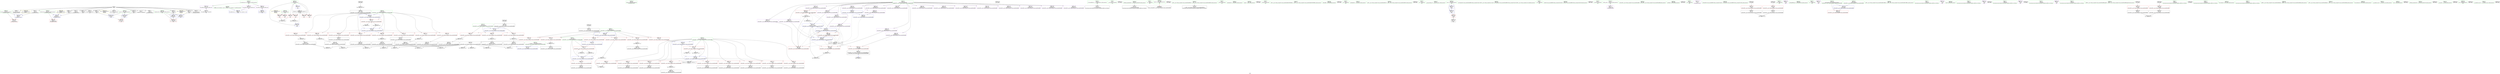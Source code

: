 digraph "SVFG" {
	label="SVFG";

	Node0x5625570595d0 [shape=record,color=grey,label="{NodeID: 0\nNullPtr}"];
	Node0x5625570595d0 -> Node0x562557076c60[style=solid];
	Node0x5625570595d0 -> Node0x562557076d60[style=solid];
	Node0x5625570595d0 -> Node0x562557076e30[style=solid];
	Node0x5625570595d0 -> Node0x562557076f00[style=solid];
	Node0x5625570595d0 -> Node0x562557076fd0[style=solid];
	Node0x5625570595d0 -> Node0x5625570770a0[style=solid];
	Node0x5625570595d0 -> Node0x562557077170[style=solid];
	Node0x5625570595d0 -> Node0x562557077240[style=solid];
	Node0x5625570595d0 -> Node0x562557077310[style=solid];
	Node0x5625570595d0 -> Node0x5625570773e0[style=solid];
	Node0x5625570595d0 -> Node0x5625570774b0[style=solid];
	Node0x5625570595d0 -> Node0x562557077580[style=solid];
	Node0x5625570595d0 -> Node0x562557077650[style=solid];
	Node0x5625570595d0 -> Node0x562557077720[style=solid];
	Node0x5625570595d0 -> Node0x562557078b90[style=solid];
	Node0x5625570783e0 [shape=record,color=red,label="{NodeID: 194\n369\<--327\n\<--N\nmain\n}"];
	Node0x5625570753c0 [shape=record,color=black,label="{NodeID: 111\n272\<--271\nidxprom64\<--\n_Z5solveNSt7__cxx1112basic_stringIcSt11char_traitsIcESaIcEEE\n}"];
	Node0x5625570753c0 -> Node0x562557088ee0[style=solid];
	Node0x5625570735d0 [shape=record,color=green,label="{NodeID: 28\n58\<--59\nref.tmp\<--ref.tmp_field_insensitive\n__cxx_global_var_init.1\n}"];
	Node0x562557079b30 [shape=record,color=blue,label="{NodeID: 222\n335\<--155\ni\<--\nmain\n}"];
	Node0x562557079b30 -> Node0x5625570943e0[style=dashed];
	Node0x56255707b5e0 [shape=record,color=purple,label="{NodeID: 139\n257\<--140\narrayidx55\<--vla\n_Z5solveNSt7__cxx1112basic_stringIcSt11char_traitsIcESaIcEEE\n}"];
	Node0x56255707b5e0 -> Node0x56255707ddb0[style=solid];
	Node0x562557075ef0 [shape=record,color=green,label="{NodeID: 56\n333\<--334\nehselector.slot\<--ehselector.slot_field_insensitive\nmain\n}"];
	Node0x562557075ef0 -> Node0x562557078580[style=solid];
	Node0x562557075ef0 -> Node0x562557079da0[style=solid];
	Node0x562557075ef0 -> Node0x562557079f40[style=solid];
	Node0x5625570aa190 [shape=record,color=black,label="{NodeID: 416\n370 = PHI()\n}"];
	Node0x562557087ce0 [shape=record,color=grey,label="{NodeID: 333\n226 = Binary(225, 155, )\n}"];
	Node0x562557087ce0 -> Node0x5625570897e0[style=solid];
	Node0x56255707cca0 [shape=record,color=red,label="{NodeID: 167\n241\<--119\n\<--i\n_Z5solveNSt7__cxx1112basic_stringIcSt11char_traitsIcESaIcEEE\n}"];
	Node0x56255707cca0 -> Node0x562557074ee0[style=solid];
	Node0x5625570777f0 [shape=record,color=black,label="{NodeID: 84\n9\<--8\n\<--_Z7welcomeB5cxx11\nCan only get source location for instruction, argument, global var or function.}"];
	Node0x56255706ff80 [shape=record,color=green,label="{NodeID: 1\n7\<--1\n__dso_handle\<--dummyObj\nGlob }"];
	Node0x5625570784b0 [shape=record,color=red,label="{NodeID: 195\n418\<--331\nexn\<--exn.slot\nmain\n}"];
	Node0x562557075490 [shape=record,color=black,label="{NodeID: 112\n276\<--275\nidxprom66\<--\n_Z5solveNSt7__cxx1112basic_stringIcSt11char_traitsIcESaIcEEE\n}"];
	Node0x5625570736a0 [shape=record,color=green,label="{NodeID: 29\n60\<--61\nexn.slot\<--exn.slot_field_insensitive\n__cxx_global_var_init.1\n}"];
	Node0x5625570736a0 -> Node0x56255707bed0[style=solid];
	Node0x5625570736a0 -> Node0x562557078c90[style=solid];
	Node0x562557079c00 [shape=record,color=blue,label="{NodeID: 223\n335\<--396\ni\<--inc\nmain\n}"];
	Node0x562557079c00 -> Node0x5625570943e0[style=dashed];
	Node0x56255707b6b0 [shape=record,color=purple,label="{NodeID: 140\n263\<--140\narrayidx58\<--vla\n_Z5solveNSt7__cxx1112basic_stringIcSt11char_traitsIcESaIcEEE\n}"];
	Node0x562557075fc0 [shape=record,color=green,label="{NodeID: 57\n335\<--336\ni\<--i_field_insensitive\nmain\n}"];
	Node0x562557075fc0 -> Node0x562557078650[style=solid];
	Node0x562557075fc0 -> Node0x562557078720[style=solid];
	Node0x562557075fc0 -> Node0x5625570787f0[style=solid];
	Node0x562557075fc0 -> Node0x5625570788c0[style=solid];
	Node0x562557075fc0 -> Node0x562557079b30[style=solid];
	Node0x562557075fc0 -> Node0x562557079c00[style=solid];
	Node0x5625570aa290 [shape=record,color=black,label="{NodeID: 417\n372 = PHI()\n}"];
	Node0x562557087e60 [shape=record,color=grey,label="{NodeID: 334\n260 = Binary(259, 155, )\n}"];
	Node0x562557087e60 -> Node0x562557075220[style=solid];
	Node0x56255707cd70 [shape=record,color=red,label="{NodeID: 168\n250\<--119\n\<--i\n_Z5solveNSt7__cxx1112basic_stringIcSt11char_traitsIcESaIcEEE\n}"];
	Node0x56255707cd70 -> Node0x562557087860[style=solid];
	Node0x5625570778f0 [shape=record,color=black,label="{NodeID: 85\n41\<--42\n\<--_ZNSt8ios_base4InitD1Ev\nCan only get source location for instruction, argument, global var or function.}"];
	Node0x56255706f020 [shape=record,color=green,label="{NodeID: 2\n11\<--1\n.str\<--dummyObj\nGlob }"];
	Node0x562557078580 [shape=record,color=red,label="{NodeID: 196\n419\<--333\nsel\<--ehselector.slot\nmain\n}"];
	Node0x562557075560 [shape=record,color=black,label="{NodeID: 113\n283\<--282\nidxprom71\<--add70\n_Z5solveNSt7__cxx1112basic_stringIcSt11char_traitsIcESaIcEEE\n}"];
	Node0x562557075560 -> Node0x5625570864e0[style=solid];
	Node0x562557073770 [shape=record,color=green,label="{NodeID: 30\n62\<--63\nehselector.slot\<--ehselector.slot_field_insensitive\n__cxx_global_var_init.1\n}"];
	Node0x562557073770 -> Node0x56255707bfa0[style=solid];
	Node0x562557073770 -> Node0x562557078d60[style=solid];
	Node0x562557079cd0 [shape=record,color=blue,label="{NodeID: 224\n331\<--400\nexn.slot\<--\nmain\n}"];
	Node0x562557079cd0 -> Node0x5625570784b0[style=dashed];
	Node0x56255707b780 [shape=record,color=purple,label="{NodeID: 141\n267\<--140\narrayidx61\<--vla\n_Z5solveNSt7__cxx1112basic_stringIcSt11char_traitsIcESaIcEEE\n}"];
	Node0x56255707b780 -> Node0x56255707de80[style=solid];
	Node0x562557076090 [shape=record,color=green,label="{NodeID: 58\n337\<--338\nagg.tmp\<--agg.tmp_field_insensitive\nmain\n|{<s0>32}}"];
	Node0x562557076090:s0 -> Node0x562556c96d00[style=solid,color=red];
	Node0x5625570aa390 [shape=record,color=black,label="{NodeID: 418\n373 = PHI()\n}"];
	Node0x562557087fe0 [shape=record,color=grey,label="{NodeID: 335\n154 = Binary(153, 155, )\n}"];
	Node0x562557087fe0 -> Node0x562557077d60[style=solid];
	Node0x56255707ce40 [shape=record,color=red,label="{NodeID: 169\n259\<--119\n\<--i\n_Z5solveNSt7__cxx1112basic_stringIcSt11char_traitsIcESaIcEEE\n}"];
	Node0x56255707ce40 -> Node0x562557087e60[style=solid];
	Node0x5625570779f0 [shape=record,color=black,label="{NodeID: 86\n75\<--76\n\<--_ZNSt7__cxx1112basic_stringIcSt11char_traitsIcESaIcEED1Ev\nCan only get source location for instruction, argument, global var or function.}"];
	Node0x562557067160 [shape=record,color=green,label="{NodeID: 3\n13\<--1\n_ZSt3cin\<--dummyObj\nGlob }"];
	Node0x562557078650 [shape=record,color=red,label="{NodeID: 197\n354\<--335\n\<--i\nmain\n}"];
	Node0x562557078650 -> Node0x562557089c60[style=solid];
	Node0x562557075630 [shape=record,color=black,label="{NodeID: 114\n287\<--286\nidxprom73\<--\n_Z5solveNSt7__cxx1112basic_stringIcSt11char_traitsIcESaIcEEE\n}"];
	Node0x562557073840 [shape=record,color=green,label="{NodeID: 31\n65\<--66\n_ZNSaIcEC1Ev\<--_ZNSaIcEC1Ev_field_insensitive\n}"];
	Node0x562557079da0 [shape=record,color=blue,label="{NodeID: 225\n333\<--402\nehselector.slot\<--\nmain\n}"];
	Node0x562557079da0 -> Node0x562557078580[style=dashed];
	Node0x56255707b850 [shape=record,color=purple,label="{NodeID: 142\n274\<--140\narrayidx65\<--vla\n_Z5solveNSt7__cxx1112basic_stringIcSt11char_traitsIcESaIcEEE\n}"];
	Node0x562557076160 [shape=record,color=green,label="{NodeID: 59\n341\<--342\n_Z4initv\<--_Z4initv_field_insensitive\n}"];
	Node0x5625570aa460 [shape=record,color=black,label="{NodeID: 419\n379 = PHI()\n}"];
	Node0x562557088160 [shape=record,color=grey,label="{NodeID: 336\n185 = Binary(184, 132, )\n}"];
	Node0x56255707cf10 [shape=record,color=red,label="{NodeID: 170\n271\<--119\n\<--i\n_Z5solveNSt7__cxx1112basic_stringIcSt11char_traitsIcESaIcEEE\n}"];
	Node0x56255707cf10 -> Node0x5625570753c0[style=solid];
	Node0x562557077af0 [shape=record,color=black,label="{NodeID: 87\n126\<--123\nconv\<--call\n_Z5solveNSt7__cxx1112basic_stringIcSt11char_traitsIcESaIcEEE\n}"];
	Node0x562557077af0 -> Node0x562557078e30[style=solid];
	Node0x562557067ff0 [shape=record,color=green,label="{NodeID: 4\n14\<--1\n_ZSt4cerr\<--dummyObj\nGlob }"];
	Node0x562557078720 [shape=record,color=red,label="{NodeID: 198\n363\<--335\n\<--i\nmain\n}"];
	Node0x562557075700 [shape=record,color=black,label="{NodeID: 115\n291\<--290\nidxprom75\<--\n_Z5solveNSt7__cxx1112basic_stringIcSt11char_traitsIcESaIcEEE\n}"];
	Node0x562557075700 -> Node0x562557088a60[style=solid];
	Node0x562557073940 [shape=record,color=green,label="{NodeID: 32\n69\<--70\n_ZNSt7__cxx1112basic_stringIcSt11char_traitsIcESaIcEEC1EPKcRKS3_\<--_ZNSt7__cxx1112basic_stringIcSt11char_traitsIcESaIcEEC1EPKcRKS3__field_insensitive\n}"];
	Node0x562557079e70 [shape=record,color=blue,label="{NodeID: 226\n331\<--406\nexn.slot\<--\nmain\n}"];
	Node0x562557079e70 -> Node0x5625570784b0[style=dashed];
	Node0x56255707b920 [shape=record,color=purple,label="{NodeID: 143\n277\<--140\narrayidx67\<--vla\n_Z5solveNSt7__cxx1112basic_stringIcSt11char_traitsIcESaIcEEE\n}"];
	Node0x56255707b920 -> Node0x5625570798c0[style=solid];
	Node0x562557076260 [shape=record,color=green,label="{NodeID: 60\n344\<--345\n_ZNSirsERi\<--_ZNSirsERi_field_insensitive\n}"];
	Node0x5625570aa590 [shape=record,color=black,label="{NodeID: 420\n381 = PHI()\n}"];
	Node0x5625570882e0 [shape=record,color=grey,label="{NodeID: 337\n183 = Binary(182, 155, )\n}"];
	Node0x5625570882e0 -> Node0x562557074790[style=solid];
	Node0x56255707cfe0 [shape=record,color=red,label="{NodeID: 171\n281\<--119\n\<--i\n_Z5solveNSt7__cxx1112basic_stringIcSt11char_traitsIcESaIcEEE\n}"];
	Node0x56255707cfe0 -> Node0x562557086660[style=solid];
	Node0x562557077bc0 [shape=record,color=black,label="{NodeID: 88\n129\<--128\nconv2\<--call1\n_Z5solveNSt7__cxx1112basic_stringIcSt11char_traitsIcESaIcEEE\n}"];
	Node0x562557077bc0 -> Node0x562557078f00[style=solid];
	Node0x562557059660 [shape=record,color=green,label="{NodeID: 5\n15\<--1\n.str.2\<--dummyObj\nGlob }"];
	Node0x5625570787f0 [shape=record,color=red,label="{NodeID: 199\n380\<--335\n\<--i\nmain\n}"];
	Node0x56255707a2a0 [shape=record,color=black,label="{NodeID: 116\n295\<--294\nidxprom77\<--\n_Z5solveNSt7__cxx1112basic_stringIcSt11char_traitsIcESaIcEEE\n}"];
	Node0x562557073a40 [shape=record,color=green,label="{NodeID: 33\n72\<--73\n_ZNSaIcED1Ev\<--_ZNSaIcED1Ev_field_insensitive\n}"];
	Node0x562557079f40 [shape=record,color=blue,label="{NodeID: 227\n333\<--408\nehselector.slot\<--\nmain\n}"];
	Node0x562557079f40 -> Node0x562557078580[style=dashed];
	Node0x56255707b9f0 [shape=record,color=purple,label="{NodeID: 144\n285\<--140\narrayidx72\<--vla\n_Z5solveNSt7__cxx1112basic_stringIcSt11char_traitsIcESaIcEEE\n}"];
	Node0x562557076360 [shape=record,color=green,label="{NodeID: 61\n347\<--348\n_ZNSt7__cxx1112basic_stringIcSt11char_traitsIcESaIcEEC1Ev\<--_ZNSt7__cxx1112basic_stringIcSt11char_traitsIcESaIcEEC1Ev_field_insensitive\n}"];
	Node0x5625570aa690 [shape=record,color=black,label="{NodeID: 421\n383 = PHI()\n}"];
	Node0x562557088460 [shape=record,color=grey,label="{NodeID: 338\n243 = Binary(242, 132, )\n}"];
	Node0x56255707d0b0 [shape=record,color=red,label="{NodeID: 172\n290\<--119\n\<--i\n_Z5solveNSt7__cxx1112basic_stringIcSt11char_traitsIcESaIcEEE\n}"];
	Node0x56255707d0b0 -> Node0x562557075700[style=solid];
	Node0x562557077c90 [shape=record,color=black,label="{NodeID: 89\n132\<--131\n\<--\n_Z5solveNSt7__cxx1112basic_stringIcSt11char_traitsIcESaIcEEE\n}"];
	Node0x562557077c90 -> Node0x5625570790a0[style=solid];
	Node0x562557077c90 -> Node0x5625570864e0[style=solid];
	Node0x562557077c90 -> Node0x562557086f60[style=solid];
	Node0x562557077c90 -> Node0x5625570873e0[style=solid];
	Node0x562557077c90 -> Node0x562557087560[style=solid];
	Node0x562557077c90 -> Node0x562557087b60[style=solid];
	Node0x562557077c90 -> Node0x562557088160[style=solid];
	Node0x562557077c90 -> Node0x562557088460[style=solid];
	Node0x562557077c90 -> Node0x562557088a60[style=solid];
	Node0x562557077c90 -> Node0x562557088be0[style=solid];
	Node0x562557077c90 -> Node0x562557088d60[style=solid];
	Node0x562557077c90 -> Node0x562557088ee0[style=solid];
	Node0x5625570596f0 [shape=record,color=green,label="{NodeID: 6\n17\<--1\n.str.3\<--dummyObj\nGlob }"];
	Node0x5625570788c0 [shape=record,color=red,label="{NodeID: 200\n395\<--335\n\<--i\nmain\n}"];
	Node0x5625570788c0 -> Node0x5625570867e0[style=solid];
	Node0x56255707a370 [shape=record,color=black,label="{NodeID: 117\n107\<--305\n_Z5solveNSt7__cxx1112basic_stringIcSt11char_traitsIcESaIcEEE_ret\<--\n_Z5solveNSt7__cxx1112basic_stringIcSt11char_traitsIcESaIcEEE\n|{<s0>32}}"];
	Node0x56255707a370:s0 -> Node0x5625570aa760[style=solid,color=blue];
	Node0x562557073b40 [shape=record,color=green,label="{NodeID: 34\n96\<--97\n__gxx_personality_v0\<--__gxx_personality_v0_field_insensitive\n}"];
	Node0x56255707a010 [shape=record,color=blue,label="{NodeID: 228\n325\<--151\nretval\<--\nmain\n}"];
	Node0x56255707a010 -> Node0x562557078240[style=dashed];
	Node0x56255707bac0 [shape=record,color=purple,label="{NodeID: 145\n288\<--140\narrayidx74\<--vla\n_Z5solveNSt7__cxx1112basic_stringIcSt11char_traitsIcESaIcEEE\n}"];
	Node0x56255707bac0 -> Node0x56255707df50[style=solid];
	Node0x562557076460 [shape=record,color=green,label="{NodeID: 62\n350\<--351\n_ZSt7getlineIcSt11char_traitsIcESaIcEERSt13basic_istreamIT_T0_ES7_RNSt7__cxx1112basic_stringIS4_S5_T1_EE\<--_ZSt7getlineIcSt11char_traitsIcESaIcEERSt13basic_istreamIT_T0_ES7_RNSt7__cxx1112basic_stringIS4_S5_T1_EE_field_insensitive\n}"];
	Node0x5625570aa760 [shape=record,color=black,label="{NodeID: 422\n387 = PHI(107, )\n}"];
	Node0x5625570885e0 [shape=record,color=grey,label="{NodeID: 339\n165 = Binary(164, 155, )\n}"];
	Node0x5625570885e0 -> Node0x562557077f00[style=solid];
	Node0x56255707d180 [shape=record,color=red,label="{NodeID: 173\n207\<--121\n\<--j26\n_Z5solveNSt7__cxx1112basic_stringIcSt11char_traitsIcESaIcEEE\n}"];
	Node0x56255707d180 -> Node0x5625570876e0[style=solid];
	Node0x56255707d180 -> Node0x562557089960[style=solid];
	Node0x562557077d60 [shape=record,color=black,label="{NodeID: 90\n156\<--154\nidxprom\<--sub\n_Z5solveNSt7__cxx1112basic_stringIcSt11char_traitsIcESaIcEEE\n}"];
	Node0x562557077d60 -> Node0x5625570873e0[style=solid];
	Node0x562557066f80 [shape=record,color=green,label="{NodeID: 7\n19\<--1\n.str.4\<--dummyObj\nGlob }"];
	Node0x562557078990 [shape=record,color=blue,label="{NodeID: 201\n455\<--29\nllvm.global_ctors_0\<--\nGlob }"];
	Node0x56255707a440 [shape=record,color=black,label="{NodeID: 118\n324\<--414\nmain_ret\<--\nmain\n}"];
	Node0x562557073c40 [shape=record,color=green,label="{NodeID: 35\n76\<--102\n_ZNSt7__cxx1112basic_stringIcSt11char_traitsIcESaIcEED1Ev\<--_ZNSt7__cxx1112basic_stringIcSt11char_traitsIcESaIcEED1Ev_field_insensitive\n}"];
	Node0x562557073c40 -> Node0x5625570779f0[style=solid];
	Node0x56255707bb90 [shape=record,color=purple,label="{NodeID: 146\n293\<--140\narrayidx76\<--vla\n_Z5solveNSt7__cxx1112basic_stringIcSt11char_traitsIcESaIcEEE\n}"];
	Node0x562557076560 [shape=record,color=green,label="{NodeID: 63\n361\<--362\n_ZStlsISt11char_traitsIcEERSt13basic_ostreamIcT_ES5_PKc\<--_ZStlsISt11char_traitsIcEERSt13basic_ostreamIcT_ES5_PKc_field_insensitive\n}"];
	Node0x5625570aa920 [shape=record,color=black,label="{NodeID: 423\n389 = PHI()\n}"];
	Node0x562557088760 [shape=record,color=grey,label="{NodeID: 340\n173 = Binary(172, 155, )\n}"];
	Node0x562557088760 -> Node0x5625570780a0[style=solid];
	Node0x56255707d250 [shape=record,color=red,label="{NodeID: 174\n217\<--121\n\<--j26\n_Z5solveNSt7__cxx1112basic_stringIcSt11char_traitsIcESaIcEEE\n}"];
	Node0x56255707d250 -> Node0x562557074ba0[style=solid];
	Node0x562557077e30 [shape=record,color=black,label="{NodeID: 91\n160\<--159\nidxprom3\<--\n_Z5solveNSt7__cxx1112basic_stringIcSt11char_traitsIcESaIcEEE\n}"];
	Node0x562557067010 [shape=record,color=green,label="{NodeID: 8\n21\<--1\n_ZSt4cout\<--dummyObj\nGlob }"];
	Node0x5625570984e0 [shape=record,color=black,label="{NodeID: 368\nMR_18V_2 = PHI(MR_18V_5, MR_18V_1, )\npts\{122 \}\n}"];
	Node0x5625570984e0 -> Node0x562557079650[style=dashed];
	Node0x562557078a90 [shape=record,color=blue,label="{NodeID: 202\n456\<--30\nllvm.global_ctors_1\<--_GLOBAL__sub_I_vexorian_2_1.cpp\nGlob }"];
	Node0x56255707a510 [shape=record,color=purple,label="{NodeID: 119\n39\<--4\n\<--_ZStL8__ioinit\n__cxx_global_var_init\n}"];
	Node0x562557073d40 [shape=record,color=green,label="{NodeID: 36\n105\<--106\n_Z5solveNSt7__cxx1112basic_stringIcSt11char_traitsIcESaIcEEE\<--_Z5solveNSt7__cxx1112basic_stringIcSt11char_traitsIcESaIcEEE_field_insensitive\n}"];
	Node0x56255707bc60 [shape=record,color=purple,label="{NodeID: 147\n296\<--140\narrayidx78\<--vla\n_Z5solveNSt7__cxx1112basic_stringIcSt11char_traitsIcESaIcEEE\n}"];
	Node0x56255707bc60 -> Node0x562557079990[style=solid];
	Node0x562557076660 [shape=record,color=green,label="{NodeID: 64\n365\<--366\n_ZNSolsEi\<--_ZNSolsEi_field_insensitive\n}"];
	Node0x5625570aa9f0 [shape=record,color=black,label="{NodeID: 424\n393 = PHI()\n}"];
	Node0x5625570888e0 [shape=record,color=grey,label="{NodeID: 341\n265 = Binary(264, 155, )\n}"];
	Node0x5625570888e0 -> Node0x5625570752f0[style=solid];
	Node0x56255707d320 [shape=record,color=red,label="{NodeID: 175\n224\<--121\n\<--j26\n_Z5solveNSt7__cxx1112basic_stringIcSt11char_traitsIcESaIcEEE\n}"];
	Node0x56255707d320 -> Node0x5625570897e0[style=solid];
	Node0x562557077f00 [shape=record,color=black,label="{NodeID: 92\n166\<--165\nconv6\<--sub5\n_Z5solveNSt7__cxx1112basic_stringIcSt11char_traitsIcESaIcEEE\n}"];
	Node0x56255706fe20 [shape=record,color=green,label="{NodeID: 9\n22\<--1\n.str.5\<--dummyObj\nGlob }"];
	Node0x5625570989e0 [shape=record,color=black,label="{NodeID: 369\nMR_20V_6 = PHI(MR_20V_7, MR_20V_5, )\npts\{141 \}\n}"];
	Node0x5625570989e0 -> Node0x56255707dce0[style=dashed];
	Node0x5625570989e0 -> Node0x56255707ddb0[style=dashed];
	Node0x5625570989e0 -> Node0x56255707de80[style=dashed];
	Node0x5625570989e0 -> Node0x56255707df50[style=dashed];
	Node0x5625570989e0 -> Node0x56255707e020[style=dashed];
	Node0x5625570989e0 -> Node0x5625570797f0[style=dashed];
	Node0x5625570989e0 -> Node0x5625570798c0[style=dashed];
	Node0x5625570989e0 -> Node0x562557079990[style=dashed];
	Node0x5625570989e0 -> Node0x5625570989e0[style=dashed];
	Node0x562557078b90 [shape=record,color=blue, style = dotted,label="{NodeID: 203\n457\<--3\nllvm.global_ctors_2\<--dummyVal\nGlob }"];
	Node0x56255707a5e0 [shape=record,color=purple,label="{NodeID: 120\n67\<--11\n\<--.str\n__cxx_global_var_init.1\n}"];
	Node0x562557073e40 [shape=record,color=green,label="{NodeID: 37\n109\<--110\nn\<--n_field_insensitive\n_Z5solveNSt7__cxx1112basic_stringIcSt11char_traitsIcESaIcEEE\n}"];
	Node0x562557073e40 -> Node0x56255707c070[style=solid];
	Node0x562557073e40 -> Node0x56255707c140[style=solid];
	Node0x562557073e40 -> Node0x56255707c210[style=solid];
	Node0x562557073e40 -> Node0x56255707c2e0[style=solid];
	Node0x562557073e40 -> Node0x56255707c3b0[style=solid];
	Node0x562557073e40 -> Node0x56255707c480[style=solid];
	Node0x562557073e40 -> Node0x562557078e30[style=solid];
	Node0x56255707bd30 [shape=record,color=purple,label="{NodeID: 148\n303\<--140\narrayidx82\<--vla\n_Z5solveNSt7__cxx1112basic_stringIcSt11char_traitsIcESaIcEEE\n}"];
	Node0x562557076760 [shape=record,color=green,label="{NodeID: 65\n374\<--375\n_ZSt4endlIcSt11char_traitsIcEERSt13basic_ostreamIT_T0_ES6_\<--_ZSt4endlIcSt11char_traitsIcEERSt13basic_ostreamIT_T0_ES6__field_insensitive\n}"];
	Node0x562557088a60 [shape=record,color=grey,label="{NodeID: 342\n292 = Binary(291, 132, )\n}"];
	Node0x56255707d3f0 [shape=record,color=red,label="{NodeID: 176\n234\<--121\n\<--j26\n_Z5solveNSt7__cxx1112basic_stringIcSt11char_traitsIcESaIcEEE\n}"];
	Node0x56255707d3f0 -> Node0x562557074e10[style=solid];
	Node0x562557077fd0 [shape=record,color=black,label="{NodeID: 93\n171\<--170\nconv8\<--\n_Z5solveNSt7__cxx1112basic_stringIcSt11char_traitsIcESaIcEEE\n}"];
	Node0x562557077fd0 -> Node0x562557089ae0[style=solid];
	Node0x56255706feb0 [shape=record,color=green,label="{NodeID: 10\n24\<--1\n.str.6\<--dummyObj\nGlob }"];
	Node0x562557078c90 [shape=record,color=blue,label="{NodeID: 204\n60\<--79\nexn.slot\<--\n__cxx_global_var_init.1\n}"];
	Node0x562557078c90 -> Node0x56255707bed0[style=dashed];
	Node0x56255707a6b0 [shape=record,color=purple,label="{NodeID: 121\n359\<--15\n\<--.str.2\nmain\n}"];
	Node0x562557073f10 [shape=record,color=green,label="{NodeID: 38\n111\<--112\nt\<--t_field_insensitive\n_Z5solveNSt7__cxx1112basic_stringIcSt11char_traitsIcESaIcEEE\n}"];
	Node0x562557073f10 -> Node0x56255707c550[style=solid];
	Node0x562557073f10 -> Node0x56255707c620[style=solid];
	Node0x562557073f10 -> Node0x56255707c6f0[style=solid];
	Node0x562557073f10 -> Node0x562557078f00[style=solid];
	Node0x56255707be00 [shape=record,color=purple,label="{NodeID: 149\n304\<--140\narrayidx83\<--vla\n_Z5solveNSt7__cxx1112basic_stringIcSt11char_traitsIcESaIcEEE\n}"];
	Node0x56255707be00 -> Node0x56255707e020[style=solid];
	Node0x562557076860 [shape=record,color=green,label="{NodeID: 66\n376\<--377\n_ZNSolsEPFRSoS_E\<--_ZNSolsEPFRSoS_E_field_insensitive\n}"];
	Node0x562557088be0 [shape=record,color=grey,label="{NodeID: 343\n262 = Binary(261, 132, )\n}"];
	Node0x56255707d4c0 [shape=record,color=red,label="{NodeID: 177\n245\<--121\n\<--j26\n_Z5solveNSt7__cxx1112basic_stringIcSt11char_traitsIcESaIcEEE\n}"];
	Node0x56255707d4c0 -> Node0x562557074fb0[style=solid];
	Node0x5625570780a0 [shape=record,color=black,label="{NodeID: 94\n174\<--173\nconv10\<--sub9\n_Z5solveNSt7__cxx1112basic_stringIcSt11char_traitsIcESaIcEEE\n}"];
	Node0x562557067280 [shape=record,color=green,label="{NodeID: 11\n26\<--1\n.str.7\<--dummyObj\nGlob }"];
	Node0x562557078d60 [shape=record,color=blue,label="{NodeID: 205\n62\<--81\nehselector.slot\<--\n__cxx_global_var_init.1\n}"];
	Node0x562557078d60 -> Node0x56255707bfa0[style=dashed];
	Node0x56255707a780 [shape=record,color=purple,label="{NodeID: 122\n367\<--17\n\<--.str.3\nmain\n}"];
	Node0x562557073fe0 [shape=record,color=green,label="{NodeID: 39\n113\<--114\nsaved_stack\<--saved_stack_field_insensitive\n_Z5solveNSt7__cxx1112basic_stringIcSt11char_traitsIcESaIcEEE\n}"];
	Node0x562557073fe0 -> Node0x56255707c7c0[style=solid];
	Node0x562557073fe0 -> Node0x562557078fd0[style=solid];
	Node0x56255707bed0 [shape=record,color=red,label="{NodeID: 150\n85\<--60\nexn\<--exn.slot\n__cxx_global_var_init.1\n}"];
	Node0x562557076960 [shape=record,color=green,label="{NodeID: 67\n385\<--386\n_ZNSt7__cxx1112basic_stringIcSt11char_traitsIcESaIcEEC1ERKS4_\<--_ZNSt7__cxx1112basic_stringIcSt11char_traitsIcESaIcEEC1ERKS4__field_insensitive\n}"];
	Node0x562557088d60 [shape=record,color=grey,label="{NodeID: 344\n301 = Binary(302, 132, )\n}"];
	Node0x56255707d590 [shape=record,color=red,label="{NodeID: 178\n255\<--121\n\<--j26\n_Z5solveNSt7__cxx1112basic_stringIcSt11char_traitsIcESaIcEEE\n}"];
	Node0x56255707d590 -> Node0x562557075150[style=solid];
	Node0x562557078170 [shape=record,color=black,label="{NodeID: 95\n179\<--178\nconv12\<--\n_Z5solveNSt7__cxx1112basic_stringIcSt11char_traitsIcESaIcEEE\n}"];
	Node0x562557078170 -> Node0x562557089ae0[style=solid];
	Node0x5625570700a0 [shape=record,color=green,label="{NodeID: 12\n29\<--1\n\<--dummyObj\nCan only get source location for instruction, argument, global var or function.}"];
	Node0x562557078e30 [shape=record,color=blue,label="{NodeID: 206\n109\<--126\nn\<--conv\n_Z5solveNSt7__cxx1112basic_stringIcSt11char_traitsIcESaIcEEE\n}"];
	Node0x562557078e30 -> Node0x56255707c070[style=dashed];
	Node0x562557078e30 -> Node0x56255707c140[style=dashed];
	Node0x562557078e30 -> Node0x56255707c210[style=dashed];
	Node0x562557078e30 -> Node0x56255707c2e0[style=dashed];
	Node0x562557078e30 -> Node0x56255707c3b0[style=dashed];
	Node0x562557078e30 -> Node0x56255707c480[style=dashed];
	Node0x56255707a850 [shape=record,color=purple,label="{NodeID: 123\n371\<--19\n\<--.str.4\nmain\n}"];
	Node0x5625570740b0 [shape=record,color=green,label="{NodeID: 40\n115\<--116\n__vla_expr\<--__vla_expr_field_insensitive\n_Z5solveNSt7__cxx1112basic_stringIcSt11char_traitsIcESaIcEEE\n}"];
	Node0x5625570740b0 -> Node0x5625570790a0[style=solid];
	Node0x562556c96d00 [shape=record,color=black,label="{NodeID: 400\n108 = PHI(337, )\n0th arg _Z5solveNSt7__cxx1112basic_stringIcSt11char_traitsIcESaIcEEE }"];
	Node0x5625570864e0 [shape=record,color=grey,label="{NodeID: 317\n284 = Binary(283, 132, )\n}"];
	Node0x56255707bfa0 [shape=record,color=red,label="{NodeID: 151\n86\<--62\nsel\<--ehselector.slot\n__cxx_global_var_init.1\n}"];
	Node0x562557076a60 [shape=record,color=green,label="{NodeID: 68\n390\<--391\nprintf\<--printf_field_insensitive\n}"];
	Node0x562557088ee0 [shape=record,color=grey,label="{NodeID: 345\n273 = Binary(272, 132, )\n}"];
	Node0x56255707d660 [shape=record,color=red,label="{NodeID: 179\n264\<--121\n\<--j26\n_Z5solveNSt7__cxx1112basic_stringIcSt11char_traitsIcESaIcEEE\n}"];
	Node0x56255707d660 -> Node0x5625570888e0[style=solid];
	Node0x562557074790 [shape=record,color=black,label="{NodeID: 96\n184\<--183\nidxprom14\<--sub13\n_Z5solveNSt7__cxx1112basic_stringIcSt11char_traitsIcESaIcEEE\n}"];
	Node0x562557074790 -> Node0x562557088160[style=solid];
	Node0x562557070170 [shape=record,color=green,label="{NodeID: 13\n139\<--1\n\<--dummyObj\nCan only get source location for instruction, argument, global var or function.}"];
	Node0x562557078f00 [shape=record,color=blue,label="{NodeID: 207\n111\<--129\nt\<--conv2\n_Z5solveNSt7__cxx1112basic_stringIcSt11char_traitsIcESaIcEEE\n}"];
	Node0x562557078f00 -> Node0x56255707c550[style=dashed];
	Node0x562557078f00 -> Node0x56255707c620[style=dashed];
	Node0x562557078f00 -> Node0x56255707c6f0[style=dashed];
	Node0x56255707a920 [shape=record,color=purple,label="{NodeID: 124\n378\<--22\n\<--.str.5\nmain\n}"];
	Node0x562557074180 [shape=record,color=green,label="{NodeID: 41\n117\<--118\nj\<--j_field_insensitive\n_Z5solveNSt7__cxx1112basic_stringIcSt11char_traitsIcESaIcEEE\n}"];
	Node0x562557074180 -> Node0x56255707c890[style=solid];
	Node0x562557074180 -> Node0x56255707c960[style=solid];
	Node0x562557074180 -> Node0x562557079170[style=solid];
	Node0x562557074180 -> Node0x562557079240[style=solid];
	Node0x5625570a9230 [shape=record,color=black,label="{NodeID: 401\n343 = PHI()\n}"];
	Node0x562557086660 [shape=record,color=grey,label="{NodeID: 318\n282 = Binary(281, 155, )\n}"];
	Node0x562557086660 -> Node0x562557075560[style=solid];
	Node0x56255707c070 [shape=record,color=red,label="{NodeID: 152\n131\<--109\n\<--n\n_Z5solveNSt7__cxx1112basic_stringIcSt11char_traitsIcESaIcEEE\n}"];
	Node0x56255707c070 -> Node0x562557077c90[style=solid];
	Node0x562557076b60 [shape=record,color=green,label="{NodeID: 69\n30\<--450\n_GLOBAL__sub_I_vexorian_2_1.cpp\<--_GLOBAL__sub_I_vexorian_2_1.cpp_field_insensitive\n}"];
	Node0x562557076b60 -> Node0x562557078a90[style=solid];
	Node0x562557089060 [shape=record,color=grey,label="{NodeID: 346\n269 = Binary(258, 268, )\n}"];
	Node0x562557089060 -> Node0x5625570891e0[style=solid];
	Node0x56255707d730 [shape=record,color=red,label="{NodeID: 180\n275\<--121\n\<--j26\n_Z5solveNSt7__cxx1112basic_stringIcSt11char_traitsIcESaIcEEE\n}"];
	Node0x56255707d730 -> Node0x562557075490[style=solid];
	Node0x562557074860 [shape=record,color=black,label="{NodeID: 97\n189\<--188\nidxprom17\<--sub16\n_Z5solveNSt7__cxx1112basic_stringIcSt11char_traitsIcESaIcEEE\n}"];
	Node0x56255706f540 [shape=record,color=green,label="{NodeID: 14\n148\<--1\n\<--dummyObj\nCan only get source location for instruction, argument, global var or function.}"];
	Node0x562557078fd0 [shape=record,color=blue,label="{NodeID: 208\n113\<--133\nsaved_stack\<--\n_Z5solveNSt7__cxx1112basic_stringIcSt11char_traitsIcESaIcEEE\n}"];
	Node0x562557078fd0 -> Node0x56255707c7c0[style=dashed];
	Node0x56255707a9f0 [shape=record,color=purple,label="{NodeID: 125\n382\<--24\n\<--.str.6\nmain\n}"];
	Node0x562557074250 [shape=record,color=green,label="{NodeID: 42\n119\<--120\ni\<--i_field_insensitive\n_Z5solveNSt7__cxx1112basic_stringIcSt11char_traitsIcESaIcEEE\n}"];
	Node0x562557074250 -> Node0x56255707ca30[style=solid];
	Node0x562557074250 -> Node0x56255707cb00[style=solid];
	Node0x562557074250 -> Node0x56255707cbd0[style=solid];
	Node0x562557074250 -> Node0x56255707cca0[style=solid];
	Node0x562557074250 -> Node0x56255707cd70[style=solid];
	Node0x562557074250 -> Node0x56255707ce40[style=solid];
	Node0x562557074250 -> Node0x56255707cf10[style=solid];
	Node0x562557074250 -> Node0x56255707cfe0[style=solid];
	Node0x562557074250 -> Node0x56255707d0b0[style=solid];
	Node0x562557074250 -> Node0x5625570794b0[style=solid];
	Node0x562557074250 -> Node0x562557079580[style=solid];
	Node0x5625570a9330 [shape=record,color=black,label="{NodeID: 402\n74 = PHI()\n}"];
	Node0x5625570867e0 [shape=record,color=grey,label="{NodeID: 319\n396 = Binary(395, 155, )\n}"];
	Node0x5625570867e0 -> Node0x562557079c00[style=solid];
	Node0x56255707c140 [shape=record,color=red,label="{NodeID: 153\n143\<--109\n\<--n\n_Z5solveNSt7__cxx1112basic_stringIcSt11char_traitsIcESaIcEEE\n}"];
	Node0x56255707c140 -> Node0x562557079170[style=solid];
	Node0x562557076c60 [shape=record,color=black,label="{NodeID: 70\n2\<--3\ndummyVal\<--dummyVal\n}"];
	Node0x5625570891e0 [shape=record,color=grey,label="{NodeID: 347\n270 = Binary(269, 240, )\n}"];
	Node0x5625570891e0 -> Node0x5625570798c0[style=solid];
	Node0x56255707d800 [shape=record,color=red,label="{NodeID: 181\n286\<--121\n\<--j26\n_Z5solveNSt7__cxx1112basic_stringIcSt11char_traitsIcESaIcEEE\n}"];
	Node0x56255707d800 -> Node0x562557075630[style=solid];
	Node0x562557074930 [shape=record,color=black,label="{NodeID: 98\n196\<--194\nconv21\<--sub20\n_Z5solveNSt7__cxx1112basic_stringIcSt11char_traitsIcESaIcEEE\n}"];
	Node0x562557074930 -> Node0x5625570794b0[style=solid];
	Node0x56255706f610 [shape=record,color=green,label="{NodeID: 15\n151\<--1\n\<--dummyObj\nCan only get source location for instruction, argument, global var or function.}"];
	Node0x5625570790a0 [shape=record,color=blue,label="{NodeID: 209\n115\<--132\n__vla_expr\<--\n_Z5solveNSt7__cxx1112basic_stringIcSt11char_traitsIcESaIcEEE\n}"];
	Node0x56255707aac0 [shape=record,color=purple,label="{NodeID: 126\n388\<--26\n\<--.str.7\nmain\n}"];
	Node0x562557074320 [shape=record,color=green,label="{NodeID: 43\n121\<--122\nj26\<--j26_field_insensitive\n_Z5solveNSt7__cxx1112basic_stringIcSt11char_traitsIcESaIcEEE\n}"];
	Node0x562557074320 -> Node0x56255707d180[style=solid];
	Node0x562557074320 -> Node0x56255707d250[style=solid];
	Node0x562557074320 -> Node0x56255707d320[style=solid];
	Node0x562557074320 -> Node0x56255707d3f0[style=solid];
	Node0x562557074320 -> Node0x56255707d4c0[style=solid];
	Node0x562557074320 -> Node0x56255707d590[style=solid];
	Node0x562557074320 -> Node0x56255707d660[style=solid];
	Node0x562557074320 -> Node0x56255707d730[style=solid];
	Node0x562557074320 -> Node0x56255707d800[style=solid];
	Node0x562557074320 -> Node0x56255707d8d0[style=solid];
	Node0x562557074320 -> Node0x562557079650[style=solid];
	Node0x562557074320 -> Node0x562557079720[style=solid];
	Node0x5625570a9430 [shape=record,color=black,label="{NodeID: 403\n167 = PHI()\n}"];
	Node0x5625570a9430 -> Node0x56255707d9a0[style=solid];
	Node0x562557086960 [shape=record,color=grey,label="{NodeID: 320\n188 = Binary(187, 155, )\n}"];
	Node0x562557086960 -> Node0x562557074860[style=solid];
	Node0x56255707c210 [shape=record,color=red,label="{NodeID: 154\n172\<--109\n\<--n\n_Z5solveNSt7__cxx1112basic_stringIcSt11char_traitsIcESaIcEEE\n}"];
	Node0x56255707c210 -> Node0x562557088760[style=solid];
	Node0x562557076d60 [shape=record,color=black,label="{NodeID: 71\n78\<--3\n\<--dummyVal\n__cxx_global_var_init.1\n}"];
	Node0x562557089360 [shape=record,color=grey,label="{NodeID: 348\n150 = cmp(146, 151, )\n}"];
	Node0x56255707d8d0 [shape=record,color=red,label="{NodeID: 182\n294\<--121\n\<--j26\n_Z5solveNSt7__cxx1112basic_stringIcSt11char_traitsIcESaIcEEE\n}"];
	Node0x56255707d8d0 -> Node0x56255707a2a0[style=solid];
	Node0x562557074a00 [shape=record,color=black,label="{NodeID: 99\n213\<--212\nconv31\<--\n_Z5solveNSt7__cxx1112basic_stringIcSt11char_traitsIcESaIcEEE\n}"];
	Node0x56255706f6e0 [shape=record,color=green,label="{NodeID: 16\n155\<--1\n\<--dummyObj\nCan only get source location for instruction, argument, global var or function.}"];
	Node0x562557079170 [shape=record,color=blue,label="{NodeID: 210\n117\<--143\nj\<--\n_Z5solveNSt7__cxx1112basic_stringIcSt11char_traitsIcESaIcEEE\n}"];
	Node0x562557079170 -> Node0x56255707c890[style=dashed];
	Node0x562557079170 -> Node0x562557079240[style=dashed];
	Node0x56255707ab90 [shape=record,color=purple,label="{NodeID: 127\n455\<--28\nllvm.global_ctors_0\<--llvm.global_ctors\nGlob }"];
	Node0x56255707ab90 -> Node0x562557078990[style=solid];
	Node0x5625570743f0 [shape=record,color=green,label="{NodeID: 44\n124\<--125\n_ZNKSt7__cxx1112basic_stringIcSt11char_traitsIcESaIcEE6lengthEv\<--_ZNKSt7__cxx1112basic_stringIcSt11char_traitsIcESaIcEE6lengthEv_field_insensitive\n}"];
	Node0x5625570a9590 [shape=record,color=black,label="{NodeID: 404\n175 = PHI()\n}"];
	Node0x5625570a9590 -> Node0x56255707da70[style=solid];
	Node0x562557086ae0 [shape=record,color=grey,label="{NodeID: 321\n194 = Binary(193, 195, )\n}"];
	Node0x562557086ae0 -> Node0x562557074930[style=solid];
	Node0x56255707c2e0 [shape=record,color=red,label="{NodeID: 155\n187\<--109\n\<--n\n_Z5solveNSt7__cxx1112basic_stringIcSt11char_traitsIcESaIcEEE\n}"];
	Node0x56255707c2e0 -> Node0x562557086960[style=solid];
	Node0x562557076e30 [shape=record,color=black,label="{NodeID: 72\n79\<--3\n\<--dummyVal\n__cxx_global_var_init.1\n}"];
	Node0x562557076e30 -> Node0x562557078c90[style=solid];
	Node0x5625570894e0 [shape=record,color=grey,label="{NodeID: 349\n222 = cmp(216, 221, )\n}"];
	Node0x56255707d9a0 [shape=record,color=red,label="{NodeID: 183\n170\<--167\n\<--call7\n_Z5solveNSt7__cxx1112basic_stringIcSt11char_traitsIcESaIcEEE\n}"];
	Node0x56255707d9a0 -> Node0x562557077fd0[style=solid];
	Node0x562557074ad0 [shape=record,color=black,label="{NodeID: 100\n216\<--215\nconv33\<--\n_Z5solveNSt7__cxx1112basic_stringIcSt11char_traitsIcESaIcEEE\n}"];
	Node0x562557074ad0 -> Node0x5625570894e0[style=solid];
	Node0x562557066bc0 [shape=record,color=green,label="{NodeID: 17\n195\<--1\n\<--dummyObj\nCan only get source location for instruction, argument, global var or function.}"];
	Node0x562557079240 [shape=record,color=blue,label="{NodeID: 211\n117\<--147\nj\<--dec\n_Z5solveNSt7__cxx1112basic_stringIcSt11char_traitsIcESaIcEEE\n}"];
	Node0x562557079240 -> Node0x56255707c890[style=dashed];
	Node0x562557079240 -> Node0x56255707c960[style=dashed];
	Node0x562557079240 -> Node0x562557079240[style=dashed];
	Node0x56255707ac90 [shape=record,color=purple,label="{NodeID: 128\n456\<--28\nllvm.global_ctors_1\<--llvm.global_ctors\nGlob }"];
	Node0x56255707ac90 -> Node0x562557078a90[style=solid];
	Node0x5625570744f0 [shape=record,color=green,label="{NodeID: 45\n133\<--134\n\<--field_insensitive\n_Z5solveNSt7__cxx1112basic_stringIcSt11char_traitsIcESaIcEEE\n}"];
	Node0x5625570744f0 -> Node0x562557078fd0[style=solid];
	Node0x5625570a9690 [shape=record,color=black,label="{NodeID: 405\n40 = PHI()\n}"];
	Node0x562557086c60 [shape=record,color=grey,label="{NodeID: 322\n147 = Binary(146, 148, )\n}"];
	Node0x562557086c60 -> Node0x562557079240[style=solid];
	Node0x56255707c3b0 [shape=record,color=red,label="{NodeID: 156\n204\<--109\n\<--n\n_Z5solveNSt7__cxx1112basic_stringIcSt11char_traitsIcESaIcEEE\n}"];
	Node0x56255707c3b0 -> Node0x562557079650[style=solid];
	Node0x562557076f00 [shape=record,color=black,label="{NodeID: 73\n81\<--3\n\<--dummyVal\n__cxx_global_var_init.1\n}"];
	Node0x562557076f00 -> Node0x562557078d60[style=solid];
	Node0x562557089660 [shape=record,color=grey,label="{NodeID: 350\n202 = cmp(199, 151, )\n}"];
	Node0x56255707da70 [shape=record,color=red,label="{NodeID: 184\n178\<--175\n\<--call11\n_Z5solveNSt7__cxx1112basic_stringIcSt11char_traitsIcESaIcEEE\n}"];
	Node0x56255707da70 -> Node0x562557078170[style=solid];
	Node0x562557074ba0 [shape=record,color=black,label="{NodeID: 101\n218\<--217\nconv34\<--\n_Z5solveNSt7__cxx1112basic_stringIcSt11char_traitsIcESaIcEEE\n}"];
	Node0x562557066c90 [shape=record,color=green,label="{NodeID: 18\n240\<--1\n\<--dummyObj\nCan only get source location for instruction, argument, global var or function.}"];
	Node0x56255709a6d0 [shape=record,color=yellow,style=double,label="{NodeID: 378\n24V_1 = ENCHI(MR_24V_0)\npts\{328 \}\nFun[main]}"];
	Node0x56255709a6d0 -> Node0x562557078310[style=dashed];
	Node0x56255709a6d0 -> Node0x5625570783e0[style=dashed];
	Node0x562557079310 [shape=record,color=blue,label="{NodeID: 212\n161\<--151\narrayidx4\<--\n_Z5solveNSt7__cxx1112basic_stringIcSt11char_traitsIcESaIcEEE\n}"];
	Node0x562557079310 -> Node0x562557079310[style=dashed];
	Node0x562557079310 -> Node0x5625570793e0[style=dashed];
	Node0x562557079310 -> Node0x5625570989e0[style=dashed];
	Node0x56255707ad90 [shape=record,color=purple,label="{NodeID: 129\n457\<--28\nllvm.global_ctors_2\<--llvm.global_ctors\nGlob }"];
	Node0x56255707ad90 -> Node0x562557078b90[style=solid];
	Node0x5625570745c0 [shape=record,color=green,label="{NodeID: 46\n135\<--136\nllvm.stacksave\<--llvm.stacksave_field_insensitive\n}"];
	Node0x5625570a9760 [shape=record,color=black,label="{NodeID: 406\n219 = PHI()\n}"];
	Node0x5625570a9760 -> Node0x56255707dc10[style=solid];
	Node0x562557086de0 [shape=record,color=grey,label="{NodeID: 323\n200 = Binary(199, 148, )\n}"];
	Node0x562557086de0 -> Node0x562557079580[style=solid];
	Node0x56255707c480 [shape=record,color=red,label="{NodeID: 157\n225\<--109\n\<--n\n_Z5solveNSt7__cxx1112basic_stringIcSt11char_traitsIcESaIcEEE\n}"];
	Node0x56255707c480 -> Node0x562557087ce0[style=solid];
	Node0x562557076fd0 [shape=record,color=black,label="{NodeID: 74\n87\<--3\nlpad.val\<--dummyVal\n__cxx_global_var_init.1\n}"];
	Node0x5625570897e0 [shape=record,color=grey,label="{NodeID: 351\n227 = cmp(224, 226, )\n}"];
	Node0x56255707db40 [shape=record,color=red,label="{NodeID: 185\n215\<--214\n\<--call32\n_Z5solveNSt7__cxx1112basic_stringIcSt11char_traitsIcESaIcEEE\n}"];
	Node0x56255707db40 -> Node0x562557074ad0[style=solid];
	Node0x562557074c70 [shape=record,color=black,label="{NodeID: 102\n221\<--220\nconv36\<--\n_Z5solveNSt7__cxx1112basic_stringIcSt11char_traitsIcESaIcEEE\n}"];
	Node0x562557074c70 -> Node0x5625570894e0[style=solid];
	Node0x562557066d60 [shape=record,color=green,label="{NodeID: 19\n302\<--1\n\<--dummyObj\nCan only get source location for instruction, argument, global var or function.}"];
	Node0x56255709a7e0 [shape=record,color=yellow,style=double,label="{NodeID: 379\n26V_1 = ENCHI(MR_26V_0)\npts\{332 \}\nFun[main]}"];
	Node0x56255709a7e0 -> Node0x562557079cd0[style=dashed];
	Node0x56255709a7e0 -> Node0x562557079e70[style=dashed];
	Node0x5625570793e0 [shape=record,color=blue,label="{NodeID: 213\n190\<--155\narrayidx18\<--\n_Z5solveNSt7__cxx1112basic_stringIcSt11char_traitsIcESaIcEEE\n}"];
	Node0x5625570793e0 -> Node0x5625570989e0[style=dashed];
	Node0x56255707ae90 [shape=record,color=purple,label="{NodeID: 130\n158\<--140\narrayidx\<--vla\n_Z5solveNSt7__cxx1112basic_stringIcSt11char_traitsIcESaIcEEE\n}"];
	Node0x5625570746c0 [shape=record,color=green,label="{NodeID: 47\n140\<--141\nvla\<--vla_field_insensitive\n_Z5solveNSt7__cxx1112basic_stringIcSt11char_traitsIcESaIcEEE\n}"];
	Node0x5625570746c0 -> Node0x56255707ae90[style=solid];
	Node0x5625570746c0 -> Node0x56255707af60[style=solid];
	Node0x5625570746c0 -> Node0x56255707b030[style=solid];
	Node0x5625570746c0 -> Node0x56255707b100[style=solid];
	Node0x5625570746c0 -> Node0x56255707b1d0[style=solid];
	Node0x5625570746c0 -> Node0x56255707b2a0[style=solid];
	Node0x5625570746c0 -> Node0x56255707b370[style=solid];
	Node0x5625570746c0 -> Node0x56255707b440[style=solid];
	Node0x5625570746c0 -> Node0x56255707b510[style=solid];
	Node0x5625570746c0 -> Node0x56255707b5e0[style=solid];
	Node0x5625570746c0 -> Node0x56255707b6b0[style=solid];
	Node0x5625570746c0 -> Node0x56255707b780[style=solid];
	Node0x5625570746c0 -> Node0x56255707b850[style=solid];
	Node0x5625570746c0 -> Node0x56255707b920[style=solid];
	Node0x5625570746c0 -> Node0x56255707b9f0[style=solid];
	Node0x5625570746c0 -> Node0x56255707bac0[style=solid];
	Node0x5625570746c0 -> Node0x56255707bb90[style=solid];
	Node0x5625570746c0 -> Node0x56255707bc60[style=solid];
	Node0x5625570746c0 -> Node0x56255707bd30[style=solid];
	Node0x5625570746c0 -> Node0x56255707be00[style=solid];
	Node0x5625570a9890 [shape=record,color=black,label="{NodeID: 407\n123 = PHI()\n}"];
	Node0x5625570a9890 -> Node0x562557077af0[style=solid];
	Node0x562557086f60 [shape=record,color=grey,label="{NodeID: 324\n138 = Binary(139, 132, )\n}"];
	Node0x56255707c550 [shape=record,color=red,label="{NodeID: 158\n153\<--111\n\<--t\n_Z5solveNSt7__cxx1112basic_stringIcSt11char_traitsIcESaIcEEE\n}"];
	Node0x56255707c550 -> Node0x562557087fe0[style=solid];
	Node0x5625570770a0 [shape=record,color=black,label="{NodeID: 75\n88\<--3\nlpad.val1\<--dummyVal\n__cxx_global_var_init.1\n}"];
	Node0x562557089960 [shape=record,color=grey,label="{NodeID: 352\n210 = cmp(207, 151, )\n}"];
	Node0x56255707dc10 [shape=record,color=red,label="{NodeID: 186\n220\<--219\n\<--call35\n_Z5solveNSt7__cxx1112basic_stringIcSt11char_traitsIcESaIcEEE\n}"];
	Node0x56255707dc10 -> Node0x562557074c70[style=solid];
	Node0x562557074d40 [shape=record,color=black,label="{NodeID: 103\n231\<--230\nidxprom42\<--add\n_Z5solveNSt7__cxx1112basic_stringIcSt11char_traitsIcESaIcEEE\n}"];
	Node0x562557074d40 -> Node0x562557087b60[style=solid];
	Node0x562557072f60 [shape=record,color=green,label="{NodeID: 20\n4\<--6\n_ZStL8__ioinit\<--_ZStL8__ioinit_field_insensitive\nGlob }"];
	Node0x562557072f60 -> Node0x56255707a510[style=solid];
	Node0x56255709a8c0 [shape=record,color=yellow,style=double,label="{NodeID: 380\n28V_1 = ENCHI(MR_28V_0)\npts\{334 \}\nFun[main]}"];
	Node0x56255709a8c0 -> Node0x562557079da0[style=dashed];
	Node0x56255709a8c0 -> Node0x562557079f40[style=dashed];
	Node0x5625570794b0 [shape=record,color=blue,label="{NodeID: 214\n119\<--196\ni\<--conv21\n_Z5solveNSt7__cxx1112basic_stringIcSt11char_traitsIcESaIcEEE\n}"];
	Node0x5625570794b0 -> Node0x56255707ca30[style=dashed];
	Node0x5625570794b0 -> Node0x562557079580[style=dashed];
	Node0x56255707af60 [shape=record,color=purple,label="{NodeID: 131\n161\<--140\narrayidx4\<--vla\n_Z5solveNSt7__cxx1112basic_stringIcSt11char_traitsIcESaIcEEE\n}"];
	Node0x56255707af60 -> Node0x562557079310[style=solid];
	Node0x5625570757b0 [shape=record,color=green,label="{NodeID: 48\n168\<--169\n_ZNKSt7__cxx1112basic_stringIcSt11char_traitsIcESaIcEEixEm\<--_ZNKSt7__cxx1112basic_stringIcSt11char_traitsIcESaIcEEixEm_field_insensitive\n}"];
	Node0x5625570a9990 [shape=record,color=black,label="{NodeID: 408\n128 = PHI()\n}"];
	Node0x5625570a9990 -> Node0x562557077bc0[style=solid];
	Node0x5625570870e0 [shape=record,color=grey,label="{NodeID: 325\n238 = Binary(237, 155, )\n}"];
	Node0x5625570870e0 -> Node0x562557087260[style=solid];
	Node0x56255707c620 [shape=record,color=red,label="{NodeID: 159\n164\<--111\n\<--t\n_Z5solveNSt7__cxx1112basic_stringIcSt11char_traitsIcESaIcEEE\n}"];
	Node0x56255707c620 -> Node0x5625570885e0[style=solid];
	Node0x562557077170 [shape=record,color=black,label="{NodeID: 76\n399\<--3\n\<--dummyVal\nmain\n}"];
	Node0x562557089ae0 [shape=record,color=grey,label="{NodeID: 353\n180 = cmp(171, 179, )\n}"];
	Node0x56255707dce0 [shape=record,color=red,label="{NodeID: 187\n237\<--236\n\<--arrayidx45\n_Z5solveNSt7__cxx1112basic_stringIcSt11char_traitsIcESaIcEEE\n}"];
	Node0x56255707dce0 -> Node0x5625570870e0[style=solid];
	Node0x562557074e10 [shape=record,color=black,label="{NodeID: 104\n235\<--234\nidxprom44\<--\n_Z5solveNSt7__cxx1112basic_stringIcSt11char_traitsIcESaIcEEE\n}"];
	Node0x562557072ff0 [shape=record,color=green,label="{NodeID: 21\n8\<--10\n_Z7welcomeB5cxx11\<--_Z7welcomeB5cxx11_field_insensitive\nGlob }"];
	Node0x562557072ff0 -> Node0x5625570777f0[style=solid];
	Node0x562557079580 [shape=record,color=blue,label="{NodeID: 215\n119\<--200\ni\<--dec23\n_Z5solveNSt7__cxx1112basic_stringIcSt11char_traitsIcESaIcEEE\n}"];
	Node0x562557079580 -> Node0x56255707ca30[style=dashed];
	Node0x562557079580 -> Node0x56255707cb00[style=dashed];
	Node0x562557079580 -> Node0x56255707cbd0[style=dashed];
	Node0x562557079580 -> Node0x56255707cca0[style=dashed];
	Node0x562557079580 -> Node0x56255707cd70[style=dashed];
	Node0x562557079580 -> Node0x56255707ce40[style=dashed];
	Node0x562557079580 -> Node0x56255707cf10[style=dashed];
	Node0x562557079580 -> Node0x56255707cfe0[style=dashed];
	Node0x562557079580 -> Node0x56255707d0b0[style=dashed];
	Node0x562557079580 -> Node0x562557079580[style=dashed];
	Node0x56255707b030 [shape=record,color=purple,label="{NodeID: 132\n186\<--140\narrayidx15\<--vla\n_Z5solveNSt7__cxx1112basic_stringIcSt11char_traitsIcESaIcEEE\n}"];
	Node0x5625570758b0 [shape=record,color=green,label="{NodeID: 49\n176\<--177\n_ZNSt7__cxx1112basic_stringIcSt11char_traitsIcESaIcEEixEm\<--_ZNSt7__cxx1112basic_stringIcSt11char_traitsIcESaIcEEixEm_field_insensitive\n}"];
	Node0x5625570a9a90 [shape=record,color=black,label="{NodeID: 409\n193 = PHI()\n}"];
	Node0x5625570a9a90 -> Node0x562557086ae0[style=solid];
	Node0x562557087260 [shape=record,color=grey,label="{NodeID: 326\n239 = Binary(238, 240, )\n}"];
	Node0x562557087260 -> Node0x5625570797f0[style=solid];
	Node0x56255707c6f0 [shape=record,color=red,label="{NodeID: 160\n182\<--111\n\<--t\n_Z5solveNSt7__cxx1112basic_stringIcSt11char_traitsIcESaIcEEE\n}"];
	Node0x56255707c6f0 -> Node0x5625570882e0[style=solid];
	Node0x562557077240 [shape=record,color=black,label="{NodeID: 77\n400\<--3\n\<--dummyVal\nmain\n}"];
	Node0x562557077240 -> Node0x562557079cd0[style=solid];
	Node0x562557089c60 [shape=record,color=grey,label="{NodeID: 354\n356 = cmp(354, 355, )\n}"];
	Node0x56255707ddb0 [shape=record,color=red,label="{NodeID: 188\n258\<--257\n\<--arrayidx55\n_Z5solveNSt7__cxx1112basic_stringIcSt11char_traitsIcESaIcEEE\n}"];
	Node0x56255707ddb0 -> Node0x562557089060[style=solid];
	Node0x562557074ee0 [shape=record,color=black,label="{NodeID: 105\n242\<--241\nidxprom47\<--\n_Z5solveNSt7__cxx1112basic_stringIcSt11char_traitsIcESaIcEEE\n}"];
	Node0x562557074ee0 -> Node0x562557088460[style=solid];
	Node0x562557073080 [shape=record,color=green,label="{NodeID: 22\n28\<--32\nllvm.global_ctors\<--llvm.global_ctors_field_insensitive\nGlob }"];
	Node0x562557073080 -> Node0x56255707ab90[style=solid];
	Node0x562557073080 -> Node0x56255707ac90[style=solid];
	Node0x562557073080 -> Node0x56255707ad90[style=solid];
	Node0x562557079650 [shape=record,color=blue,label="{NodeID: 216\n121\<--204\nj26\<--\n_Z5solveNSt7__cxx1112basic_stringIcSt11char_traitsIcESaIcEEE\n}"];
	Node0x562557079650 -> Node0x56255707d180[style=dashed];
	Node0x562557079650 -> Node0x562557079720[style=dashed];
	Node0x56255707b100 [shape=record,color=purple,label="{NodeID: 133\n190\<--140\narrayidx18\<--vla\n_Z5solveNSt7__cxx1112basic_stringIcSt11char_traitsIcESaIcEEE\n}"];
	Node0x56255707b100 -> Node0x5625570793e0[style=solid];
	Node0x5625570759b0 [shape=record,color=green,label="{NodeID: 50\n308\<--309\nllvm.stackrestore\<--llvm.stackrestore_field_insensitive\n}"];
	Node0x5625570a9b90 [shape=record,color=black,label="{NodeID: 410\n214 = PHI()\n}"];
	Node0x5625570a9b90 -> Node0x56255707db40[style=solid];
	Node0x5625570873e0 [shape=record,color=grey,label="{NodeID: 327\n157 = Binary(156, 132, )\n}"];
	Node0x56255707c7c0 [shape=record,color=red,label="{NodeID: 161\n306\<--113\n\<--saved_stack\n_Z5solveNSt7__cxx1112basic_stringIcSt11char_traitsIcESaIcEEE\n}"];
	Node0x562557077310 [shape=record,color=black,label="{NodeID: 78\n402\<--3\n\<--dummyVal\nmain\n}"];
	Node0x562557077310 -> Node0x562557079da0[style=solid];
	Node0x5625570943e0 [shape=record,color=black,label="{NodeID: 355\nMR_30V_3 = PHI(MR_30V_4, MR_30V_2, )\npts\{336 \}\n}"];
	Node0x5625570943e0 -> Node0x562557078650[style=dashed];
	Node0x5625570943e0 -> Node0x562557078720[style=dashed];
	Node0x5625570943e0 -> Node0x5625570787f0[style=dashed];
	Node0x5625570943e0 -> Node0x5625570788c0[style=dashed];
	Node0x5625570943e0 -> Node0x562557079c00[style=dashed];
	Node0x56255707de80 [shape=record,color=red,label="{NodeID: 189\n268\<--267\n\<--arrayidx61\n_Z5solveNSt7__cxx1112basic_stringIcSt11char_traitsIcESaIcEEE\n}"];
	Node0x56255707de80 -> Node0x562557089060[style=solid];
	Node0x562557074fb0 [shape=record,color=black,label="{NodeID: 106\n246\<--245\nidxprom49\<--\n_Z5solveNSt7__cxx1112basic_stringIcSt11char_traitsIcESaIcEEE\n}"];
	Node0x562557073110 [shape=record,color=green,label="{NodeID: 23\n33\<--34\n__cxx_global_var_init\<--__cxx_global_var_init_field_insensitive\n}"];
	Node0x56255709ab60 [shape=record,color=yellow,style=double,label="{NodeID: 383\n2V_1 = ENCHI(MR_2V_0)\npts\{61 \}\nFun[__cxx_global_var_init.1]}"];
	Node0x56255709ab60 -> Node0x562557078c90[style=dashed];
	Node0x562557079720 [shape=record,color=blue,label="{NodeID: 217\n121\<--208\nj26\<--dec28\n_Z5solveNSt7__cxx1112basic_stringIcSt11char_traitsIcESaIcEEE\n}"];
	Node0x562557079720 -> Node0x56255707d180[style=dashed];
	Node0x562557079720 -> Node0x56255707d250[style=dashed];
	Node0x562557079720 -> Node0x56255707d320[style=dashed];
	Node0x562557079720 -> Node0x56255707d3f0[style=dashed];
	Node0x562557079720 -> Node0x56255707d4c0[style=dashed];
	Node0x562557079720 -> Node0x56255707d590[style=dashed];
	Node0x562557079720 -> Node0x56255707d660[style=dashed];
	Node0x562557079720 -> Node0x56255707d730[style=dashed];
	Node0x562557079720 -> Node0x56255707d800[style=dashed];
	Node0x562557079720 -> Node0x56255707d8d0[style=dashed];
	Node0x562557079720 -> Node0x562557079720[style=dashed];
	Node0x562557079720 -> Node0x5625570984e0[style=dashed];
	Node0x56255707b1d0 [shape=record,color=purple,label="{NodeID: 134\n233\<--140\narrayidx43\<--vla\n_Z5solveNSt7__cxx1112basic_stringIcSt11char_traitsIcESaIcEEE\n}"];
	Node0x562557075ab0 [shape=record,color=green,label="{NodeID: 51\n322\<--323\nmain\<--main_field_insensitive\n}"];
	Node0x5625570a9c90 [shape=record,color=black,label="{NodeID: 411\n349 = PHI()\n}"];
	Node0x562557087560 [shape=record,color=grey,label="{NodeID: 328\n253 = Binary(252, 132, )\n}"];
	Node0x56255707c890 [shape=record,color=red,label="{NodeID: 162\n146\<--117\n\<--j\n_Z5solveNSt7__cxx1112basic_stringIcSt11char_traitsIcESaIcEEE\n}"];
	Node0x56255707c890 -> Node0x562557086c60[style=solid];
	Node0x56255707c890 -> Node0x562557089360[style=solid];
	Node0x5625570773e0 [shape=record,color=black,label="{NodeID: 79\n405\<--3\n\<--dummyVal\nmain\n}"];
	Node0x56255707df50 [shape=record,color=red,label="{NodeID: 190\n289\<--288\n\<--arrayidx74\n_Z5solveNSt7__cxx1112basic_stringIcSt11char_traitsIcESaIcEEE\n}"];
	Node0x56255707df50 -> Node0x562557079990[style=solid];
	Node0x562557075080 [shape=record,color=black,label="{NodeID: 107\n252\<--251\nidxprom52\<--add51\n_Z5solveNSt7__cxx1112basic_stringIcSt11char_traitsIcESaIcEEE\n}"];
	Node0x562557075080 -> Node0x562557087560[style=solid];
	Node0x5625570731d0 [shape=record,color=green,label="{NodeID: 24\n37\<--38\n_ZNSt8ios_base4InitC1Ev\<--_ZNSt8ios_base4InitC1Ev_field_insensitive\n}"];
	Node0x56255707e120 [shape=record,color=yellow,style=double,label="{NodeID: 384\n4V_1 = ENCHI(MR_4V_0)\npts\{63 \}\nFun[__cxx_global_var_init.1]}"];
	Node0x56255707e120 -> Node0x562557078d60[style=dashed];
	Node0x5625570797f0 [shape=record,color=blue,label="{NodeID: 218\n247\<--239\narrayidx50\<--rem\n_Z5solveNSt7__cxx1112basic_stringIcSt11char_traitsIcESaIcEEE\n}"];
	Node0x5625570797f0 -> Node0x56255707dce0[style=dashed];
	Node0x5625570797f0 -> Node0x56255707ddb0[style=dashed];
	Node0x5625570797f0 -> Node0x56255707de80[style=dashed];
	Node0x5625570797f0 -> Node0x56255707df50[style=dashed];
	Node0x5625570797f0 -> Node0x5625570797f0[style=dashed];
	Node0x5625570797f0 -> Node0x5625570798c0[style=dashed];
	Node0x5625570797f0 -> Node0x562557079990[style=dashed];
	Node0x5625570797f0 -> Node0x5625570989e0[style=dashed];
	Node0x56255707b2a0 [shape=record,color=purple,label="{NodeID: 135\n236\<--140\narrayidx45\<--vla\n_Z5solveNSt7__cxx1112basic_stringIcSt11char_traitsIcESaIcEEE\n}"];
	Node0x56255707b2a0 -> Node0x56255707dce0[style=solid];
	Node0x562557075bb0 [shape=record,color=green,label="{NodeID: 52\n325\<--326\nretval\<--retval_field_insensitive\nmain\n}"];
	Node0x562557075bb0 -> Node0x562557078240[style=solid];
	Node0x562557075bb0 -> Node0x562557079a60[style=solid];
	Node0x562557075bb0 -> Node0x56255707a010[style=solid];
	Node0x5625570a9d60 [shape=record,color=black,label="{NodeID: 412\n358 = PHI()\n}"];
	Node0x5625570876e0 [shape=record,color=grey,label="{NodeID: 329\n208 = Binary(207, 148, )\n}"];
	Node0x5625570876e0 -> Node0x562557079720[style=solid];
	Node0x56255707c960 [shape=record,color=red,label="{NodeID: 163\n159\<--117\n\<--j\n_Z5solveNSt7__cxx1112basic_stringIcSt11char_traitsIcESaIcEEE\n}"];
	Node0x56255707c960 -> Node0x562557077e30[style=solid];
	Node0x5625570774b0 [shape=record,color=black,label="{NodeID: 80\n406\<--3\n\<--dummyVal\nmain\n}"];
	Node0x5625570774b0 -> Node0x562557079e70[style=solid];
	Node0x56255707e020 [shape=record,color=red,label="{NodeID: 191\n305\<--304\n\<--arrayidx83\n_Z5solveNSt7__cxx1112basic_stringIcSt11char_traitsIcESaIcEEE\n}"];
	Node0x56255707e020 -> Node0x56255707a370[style=solid];
	Node0x562557075150 [shape=record,color=black,label="{NodeID: 108\n256\<--255\nidxprom54\<--\n_Z5solveNSt7__cxx1112basic_stringIcSt11char_traitsIcESaIcEEE\n}"];
	Node0x5625570732d0 [shape=record,color=green,label="{NodeID: 25\n43\<--44\n__cxa_atexit\<--__cxa_atexit_field_insensitive\n}"];
	Node0x5625570798c0 [shape=record,color=blue,label="{NodeID: 219\n277\<--270\narrayidx67\<--rem63\n_Z5solveNSt7__cxx1112basic_stringIcSt11char_traitsIcESaIcEEE\n}"];
	Node0x5625570798c0 -> Node0x56255707dce0[style=dashed];
	Node0x5625570798c0 -> Node0x56255707ddb0[style=dashed];
	Node0x5625570798c0 -> Node0x56255707de80[style=dashed];
	Node0x5625570798c0 -> Node0x56255707df50[style=dashed];
	Node0x5625570798c0 -> Node0x5625570797f0[style=dashed];
	Node0x5625570798c0 -> Node0x5625570798c0[style=dashed];
	Node0x5625570798c0 -> Node0x562557079990[style=dashed];
	Node0x5625570798c0 -> Node0x5625570989e0[style=dashed];
	Node0x56255707b370 [shape=record,color=purple,label="{NodeID: 136\n244\<--140\narrayidx48\<--vla\n_Z5solveNSt7__cxx1112basic_stringIcSt11char_traitsIcESaIcEEE\n}"];
	Node0x562557075c80 [shape=record,color=green,label="{NodeID: 53\n327\<--328\nN\<--N_field_insensitive\nmain\n}"];
	Node0x562557075c80 -> Node0x562557078310[style=solid];
	Node0x562557075c80 -> Node0x5625570783e0[style=solid];
	Node0x5625570a9e30 [shape=record,color=black,label="{NodeID: 413\n360 = PHI()\n}"];
	Node0x562557087860 [shape=record,color=grey,label="{NodeID: 330\n251 = Binary(250, 155, )\n}"];
	Node0x562557087860 -> Node0x562557075080[style=solid];
	Node0x56255707ca30 [shape=record,color=red,label="{NodeID: 164\n199\<--119\n\<--i\n_Z5solveNSt7__cxx1112basic_stringIcSt11char_traitsIcESaIcEEE\n}"];
	Node0x56255707ca30 -> Node0x562557086de0[style=solid];
	Node0x56255707ca30 -> Node0x562557089660[style=solid];
	Node0x562557077580 [shape=record,color=black,label="{NodeID: 81\n408\<--3\n\<--dummyVal\nmain\n}"];
	Node0x562557077580 -> Node0x562557079f40[style=solid];
	Node0x562557078240 [shape=record,color=red,label="{NodeID: 192\n414\<--325\n\<--retval\nmain\n}"];
	Node0x562557078240 -> Node0x56255707a440[style=solid];
	Node0x562557075220 [shape=record,color=black,label="{NodeID: 109\n261\<--260\nidxprom57\<--add56\n_Z5solveNSt7__cxx1112basic_stringIcSt11char_traitsIcESaIcEEE\n}"];
	Node0x562557075220 -> Node0x562557088be0[style=solid];
	Node0x5625570733d0 [shape=record,color=green,label="{NodeID: 26\n42\<--48\n_ZNSt8ios_base4InitD1Ev\<--_ZNSt8ios_base4InitD1Ev_field_insensitive\n}"];
	Node0x5625570733d0 -> Node0x5625570778f0[style=solid];
	Node0x562557079990 [shape=record,color=blue,label="{NodeID: 220\n296\<--289\narrayidx78\<--\n_Z5solveNSt7__cxx1112basic_stringIcSt11char_traitsIcESaIcEEE\n}"];
	Node0x562557079990 -> Node0x56255707dce0[style=dashed];
	Node0x562557079990 -> Node0x56255707ddb0[style=dashed];
	Node0x562557079990 -> Node0x56255707de80[style=dashed];
	Node0x562557079990 -> Node0x56255707df50[style=dashed];
	Node0x562557079990 -> Node0x5625570797f0[style=dashed];
	Node0x562557079990 -> Node0x5625570798c0[style=dashed];
	Node0x562557079990 -> Node0x562557079990[style=dashed];
	Node0x562557079990 -> Node0x5625570989e0[style=dashed];
	Node0x56255707b440 [shape=record,color=purple,label="{NodeID: 137\n247\<--140\narrayidx50\<--vla\n_Z5solveNSt7__cxx1112basic_stringIcSt11char_traitsIcESaIcEEE\n}"];
	Node0x56255707b440 -> Node0x5625570797f0[style=solid];
	Node0x562557075d50 [shape=record,color=green,label="{NodeID: 54\n329\<--330\nline\<--line_field_insensitive\nmain\n}"];
	Node0x5625570a9f90 [shape=record,color=black,label="{NodeID: 414\n364 = PHI()\n}"];
	Node0x5625570879e0 [shape=record,color=grey,label="{NodeID: 331\n230 = Binary(229, 155, )\n}"];
	Node0x5625570879e0 -> Node0x562557074d40[style=solid];
	Node0x56255707cb00 [shape=record,color=red,label="{NodeID: 165\n212\<--119\n\<--i\n_Z5solveNSt7__cxx1112basic_stringIcSt11char_traitsIcESaIcEEE\n}"];
	Node0x56255707cb00 -> Node0x562557074a00[style=solid];
	Node0x562557077650 [shape=record,color=black,label="{NodeID: 82\n420\<--3\nlpad.val\<--dummyVal\nmain\n}"];
	Node0x562557078310 [shape=record,color=red,label="{NodeID: 193\n355\<--327\n\<--N\nmain\n}"];
	Node0x562557078310 -> Node0x562557089c60[style=solid];
	Node0x5625570752f0 [shape=record,color=black,label="{NodeID: 110\n266\<--265\nidxprom60\<--add59\n_Z5solveNSt7__cxx1112basic_stringIcSt11char_traitsIcESaIcEEE\n}"];
	Node0x5625570734d0 [shape=record,color=green,label="{NodeID: 27\n55\<--56\n__cxx_global_var_init.1\<--__cxx_global_var_init.1_field_insensitive\n}"];
	Node0x562557079a60 [shape=record,color=blue,label="{NodeID: 221\n325\<--151\nretval\<--\nmain\n}"];
	Node0x562557079a60 -> Node0x56255707a010[style=dashed];
	Node0x56255707b510 [shape=record,color=purple,label="{NodeID: 138\n254\<--140\narrayidx53\<--vla\n_Z5solveNSt7__cxx1112basic_stringIcSt11char_traitsIcESaIcEEE\n}"];
	Node0x562557075e20 [shape=record,color=green,label="{NodeID: 55\n331\<--332\nexn.slot\<--exn.slot_field_insensitive\nmain\n}"];
	Node0x562557075e20 -> Node0x5625570784b0[style=solid];
	Node0x562557075e20 -> Node0x562557079cd0[style=solid];
	Node0x562557075e20 -> Node0x562557079e70[style=solid];
	Node0x5625570aa090 [shape=record,color=black,label="{NodeID: 415\n368 = PHI()\n}"];
	Node0x562557087b60 [shape=record,color=grey,label="{NodeID: 332\n232 = Binary(231, 132, )\n}"];
	Node0x56255707cbd0 [shape=record,color=red,label="{NodeID: 166\n229\<--119\n\<--i\n_Z5solveNSt7__cxx1112basic_stringIcSt11char_traitsIcESaIcEEE\n}"];
	Node0x56255707cbd0 -> Node0x5625570879e0[style=solid];
	Node0x562557077720 [shape=record,color=black,label="{NodeID: 83\n421\<--3\nlpad.val30\<--dummyVal\nmain\n}"];
}
